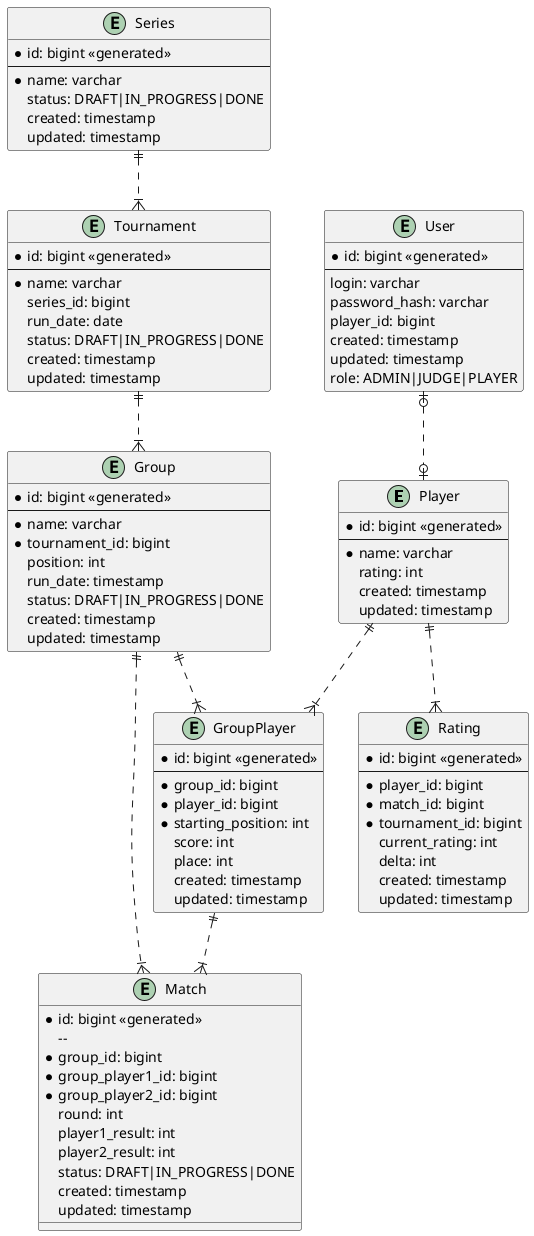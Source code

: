 @startuml

entity Player {
  *id: bigint <<generated>>
  --
  *name: varchar
  rating: int
  created: timestamp
  updated: timestamp
}

entity Group {
  *id: bigint <<generated>>
  --
  *name: varchar
  *tournament_id: bigint
  position: int
  run_date: timestamp
  status: DRAFT|IN_PROGRESS|DONE
  created: timestamp
  updated: timestamp
}

entity GroupPlayer {
  *id: bigint <<generated>>
  --
  *group_id: bigint
  *player_id: bigint
  *starting_position: int
  score: int
  place: int
  created: timestamp
  updated: timestamp
}

entity Match {
 *id: bigint <<generated>>
  --
  *group_id: bigint
  *group_player1_id: bigint
  *group_player2_id: bigint
  round: int
  player1_result: int
  player2_result: int
  status: DRAFT|IN_PROGRESS|DONE
  created: timestamp
  updated: timestamp
}

entity Series {
  *id: bigint <<generated>>
  --
  *name: varchar
  status: DRAFT|IN_PROGRESS|DONE
  created: timestamp
  updated: timestamp
}

entity Tournament {
  *id: bigint <<generated>>
  --
  *name: varchar
  series_id: bigint
  run_date: date
  status: DRAFT|IN_PROGRESS|DONE
  created: timestamp
  updated: timestamp
}

entity Rating {
  *id: bigint <<generated>>
  --
  *player_id: bigint
  *match_id: bigint
  *tournament_id: bigint
  current_rating: int
  delta: int
  created: timestamp
  updated: timestamp
}

entity User {
  *id: bigint <<generated>>
  --
  login: varchar
  password_hash: varchar
  player_id: bigint
  created: timestamp
  updated: timestamp
  role: ADMIN|JUDGE|PLAYER
}

Player ||..|{ GroupPlayer
Group ||..|{ GroupPlayer
Group ||..|{ Match
GroupPlayer ||..|{ Match
Tournament ||..|{ Group
Player ||..|{ Rating
Series ||..|{ Tournament
User |o..o| Player

@enduml